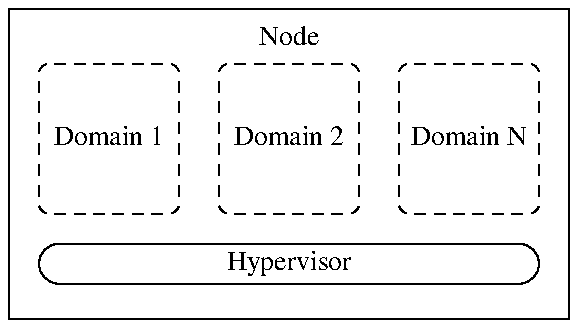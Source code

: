 .PS
[
		A: [
		   box dashed wid 0.7 ht 0.75 rad 0.05 "Domain 1"
		   move 0.2
		   box dashed wid 0.7 ht 0.75 rad 0.05 "Domain 2"
		   move same
		   box dashed wid 0.7 ht 0.75 rad 0.05 "Domain N"
		]

		B: [
		   box wid 2.5 ht 0.2 rad 0.1 "Hypervisor"
  		] with .n at A .s - (0,0.15)
]

box ht last [].ht+0.45 wid last [].wid+0.3 at last [] + (0,0.05)
"Node" at last box .n - (0,0.15)
.PE
